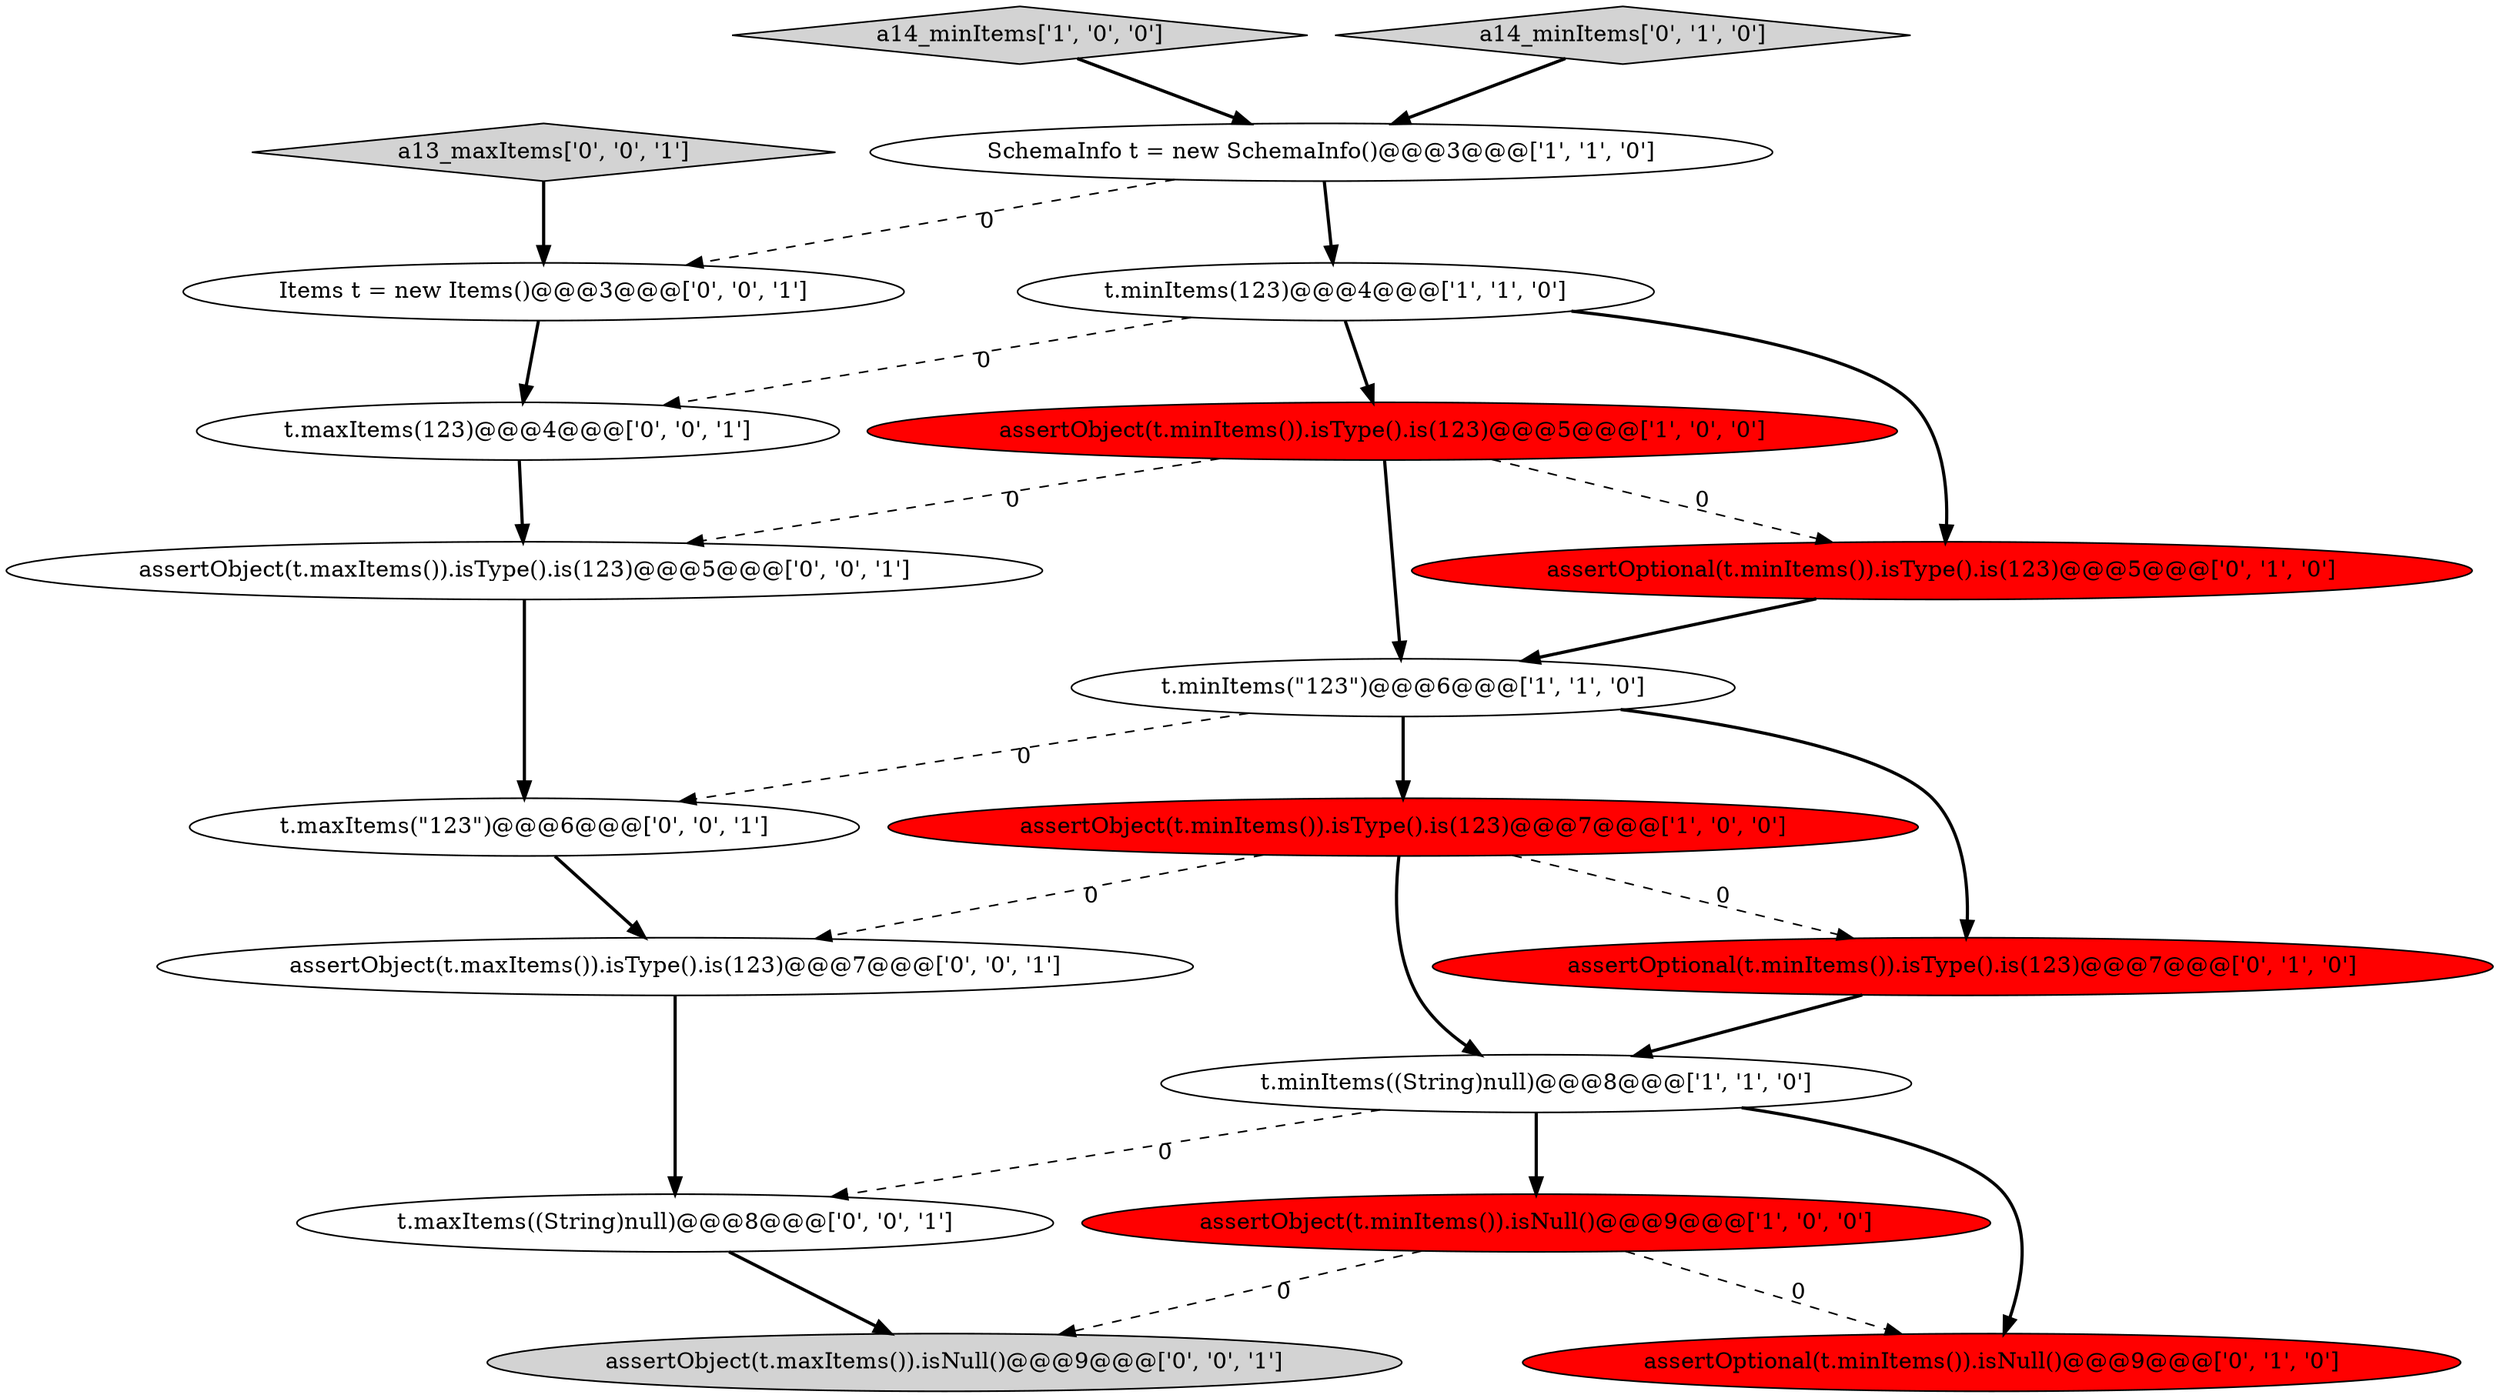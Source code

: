 digraph {
11 [style = filled, label = "assertOptional(t.minItems()).isType().is(123)@@@7@@@['0', '1', '0']", fillcolor = red, shape = ellipse image = "AAA1AAABBB2BBB"];
10 [style = filled, label = "assertOptional(t.minItems()).isNull()@@@9@@@['0', '1', '0']", fillcolor = red, shape = ellipse image = "AAA1AAABBB2BBB"];
8 [style = filled, label = "assertOptional(t.minItems()).isType().is(123)@@@5@@@['0', '1', '0']", fillcolor = red, shape = ellipse image = "AAA1AAABBB2BBB"];
14 [style = filled, label = "t.maxItems((String)null)@@@8@@@['0', '0', '1']", fillcolor = white, shape = ellipse image = "AAA0AAABBB3BBB"];
18 [style = filled, label = "assertObject(t.maxItems()).isType().is(123)@@@7@@@['0', '0', '1']", fillcolor = white, shape = ellipse image = "AAA0AAABBB3BBB"];
1 [style = filled, label = "assertObject(t.minItems()).isType().is(123)@@@7@@@['1', '0', '0']", fillcolor = red, shape = ellipse image = "AAA1AAABBB1BBB"];
12 [style = filled, label = "t.maxItems(\"123\")@@@6@@@['0', '0', '1']", fillcolor = white, shape = ellipse image = "AAA0AAABBB3BBB"];
0 [style = filled, label = "a14_minItems['1', '0', '0']", fillcolor = lightgray, shape = diamond image = "AAA0AAABBB1BBB"];
15 [style = filled, label = "assertObject(t.maxItems()).isType().is(123)@@@5@@@['0', '0', '1']", fillcolor = white, shape = ellipse image = "AAA0AAABBB3BBB"];
19 [style = filled, label = "t.maxItems(123)@@@4@@@['0', '0', '1']", fillcolor = white, shape = ellipse image = "AAA0AAABBB3BBB"];
5 [style = filled, label = "assertObject(t.minItems()).isNull()@@@9@@@['1', '0', '0']", fillcolor = red, shape = ellipse image = "AAA1AAABBB1BBB"];
9 [style = filled, label = "a14_minItems['0', '1', '0']", fillcolor = lightgray, shape = diamond image = "AAA0AAABBB2BBB"];
2 [style = filled, label = "t.minItems((String)null)@@@8@@@['1', '1', '0']", fillcolor = white, shape = ellipse image = "AAA0AAABBB1BBB"];
7 [style = filled, label = "t.minItems(123)@@@4@@@['1', '1', '0']", fillcolor = white, shape = ellipse image = "AAA0AAABBB1BBB"];
3 [style = filled, label = "SchemaInfo t = new SchemaInfo()@@@3@@@['1', '1', '0']", fillcolor = white, shape = ellipse image = "AAA0AAABBB1BBB"];
6 [style = filled, label = "assertObject(t.minItems()).isType().is(123)@@@5@@@['1', '0', '0']", fillcolor = red, shape = ellipse image = "AAA1AAABBB1BBB"];
13 [style = filled, label = "a13_maxItems['0', '0', '1']", fillcolor = lightgray, shape = diamond image = "AAA0AAABBB3BBB"];
16 [style = filled, label = "assertObject(t.maxItems()).isNull()@@@9@@@['0', '0', '1']", fillcolor = lightgray, shape = ellipse image = "AAA0AAABBB3BBB"];
17 [style = filled, label = "Items t = new Items()@@@3@@@['0', '0', '1']", fillcolor = white, shape = ellipse image = "AAA0AAABBB3BBB"];
4 [style = filled, label = "t.minItems(\"123\")@@@6@@@['1', '1', '0']", fillcolor = white, shape = ellipse image = "AAA0AAABBB1BBB"];
0->3 [style = bold, label=""];
14->16 [style = bold, label=""];
6->8 [style = dashed, label="0"];
3->17 [style = dashed, label="0"];
1->18 [style = dashed, label="0"];
7->8 [style = bold, label=""];
2->10 [style = bold, label=""];
17->19 [style = bold, label=""];
11->2 [style = bold, label=""];
4->12 [style = dashed, label="0"];
5->16 [style = dashed, label="0"];
6->4 [style = bold, label=""];
13->17 [style = bold, label=""];
2->14 [style = dashed, label="0"];
5->10 [style = dashed, label="0"];
3->7 [style = bold, label=""];
7->19 [style = dashed, label="0"];
6->15 [style = dashed, label="0"];
1->11 [style = dashed, label="0"];
7->6 [style = bold, label=""];
12->18 [style = bold, label=""];
9->3 [style = bold, label=""];
1->2 [style = bold, label=""];
4->1 [style = bold, label=""];
15->12 [style = bold, label=""];
8->4 [style = bold, label=""];
19->15 [style = bold, label=""];
4->11 [style = bold, label=""];
18->14 [style = bold, label=""];
2->5 [style = bold, label=""];
}
